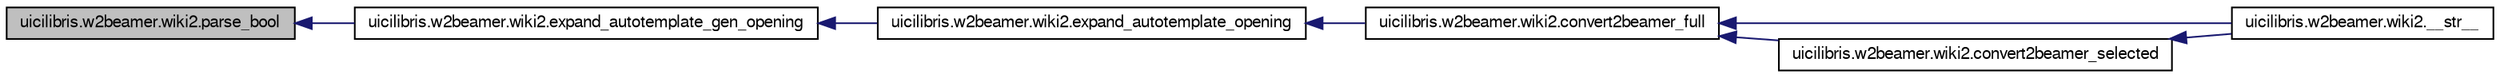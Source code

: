 digraph G
{
  edge [fontname="FreeSans",fontsize="10",labelfontname="FreeSans",labelfontsize="10"];
  node [fontname="FreeSans",fontsize="10",shape=record];
  rankdir="LR";
  Node1 [label="uicilibris.w2beamer.wiki2.parse_bool",height=0.2,width=0.4,color="black", fillcolor="grey75", style="filled" fontcolor="black"];
  Node1 -> Node2 [dir="back",color="midnightblue",fontsize="10",style="solid"];
  Node2 [label="uicilibris.w2beamer.wiki2.expand_autotemplate_gen_opening",height=0.2,width=0.4,color="black", fillcolor="white", style="filled",URL="$classuicilibris_1_1w2beamer_1_1wiki2.html#a31de2fe8c2ec727221fc0db6f7d1c612"];
  Node2 -> Node3 [dir="back",color="midnightblue",fontsize="10",style="solid"];
  Node3 [label="uicilibris.w2beamer.wiki2.expand_autotemplate_opening",height=0.2,width=0.4,color="black", fillcolor="white", style="filled",URL="$classuicilibris_1_1w2beamer_1_1wiki2.html#acbab4fd2162a8e7a204e00f235893b50",tooltip="expands the output code to insert an automated template"];
  Node3 -> Node4 [dir="back",color="midnightblue",fontsize="10",style="solid"];
  Node4 [label="uicilibris.w2beamer.wiki2.convert2beamer_full",height=0.2,width=0.4,color="black", fillcolor="white", style="filled",URL="$classuicilibris_1_1w2beamer_1_1wiki2.html#a3335751f0851f20ac4105204029a9808",tooltip="convert to LaTeX beamer"];
  Node4 -> Node5 [dir="back",color="midnightblue",fontsize="10",style="solid"];
  Node5 [label="uicilibris.w2beamer.wiki2.__str__",height=0.2,width=0.4,color="black", fillcolor="white", style="filled",URL="$classuicilibris_1_1w2beamer_1_1wiki2.html#ac99f478c1af50144e1c1c004ab9ff659"];
  Node4 -> Node6 [dir="back",color="midnightblue",fontsize="10",style="solid"];
  Node6 [label="uicilibris.w2beamer.wiki2.convert2beamer_selected",height=0.2,width=0.4,color="black", fillcolor="white", style="filled",URL="$classuicilibris_1_1w2beamer_1_1wiki2.html#a3324e41bbdda1afe28ce5f27689ccaa8",tooltip="converts only selected lines"];
  Node6 -> Node5 [dir="back",color="midnightblue",fontsize="10",style="solid"];
}
